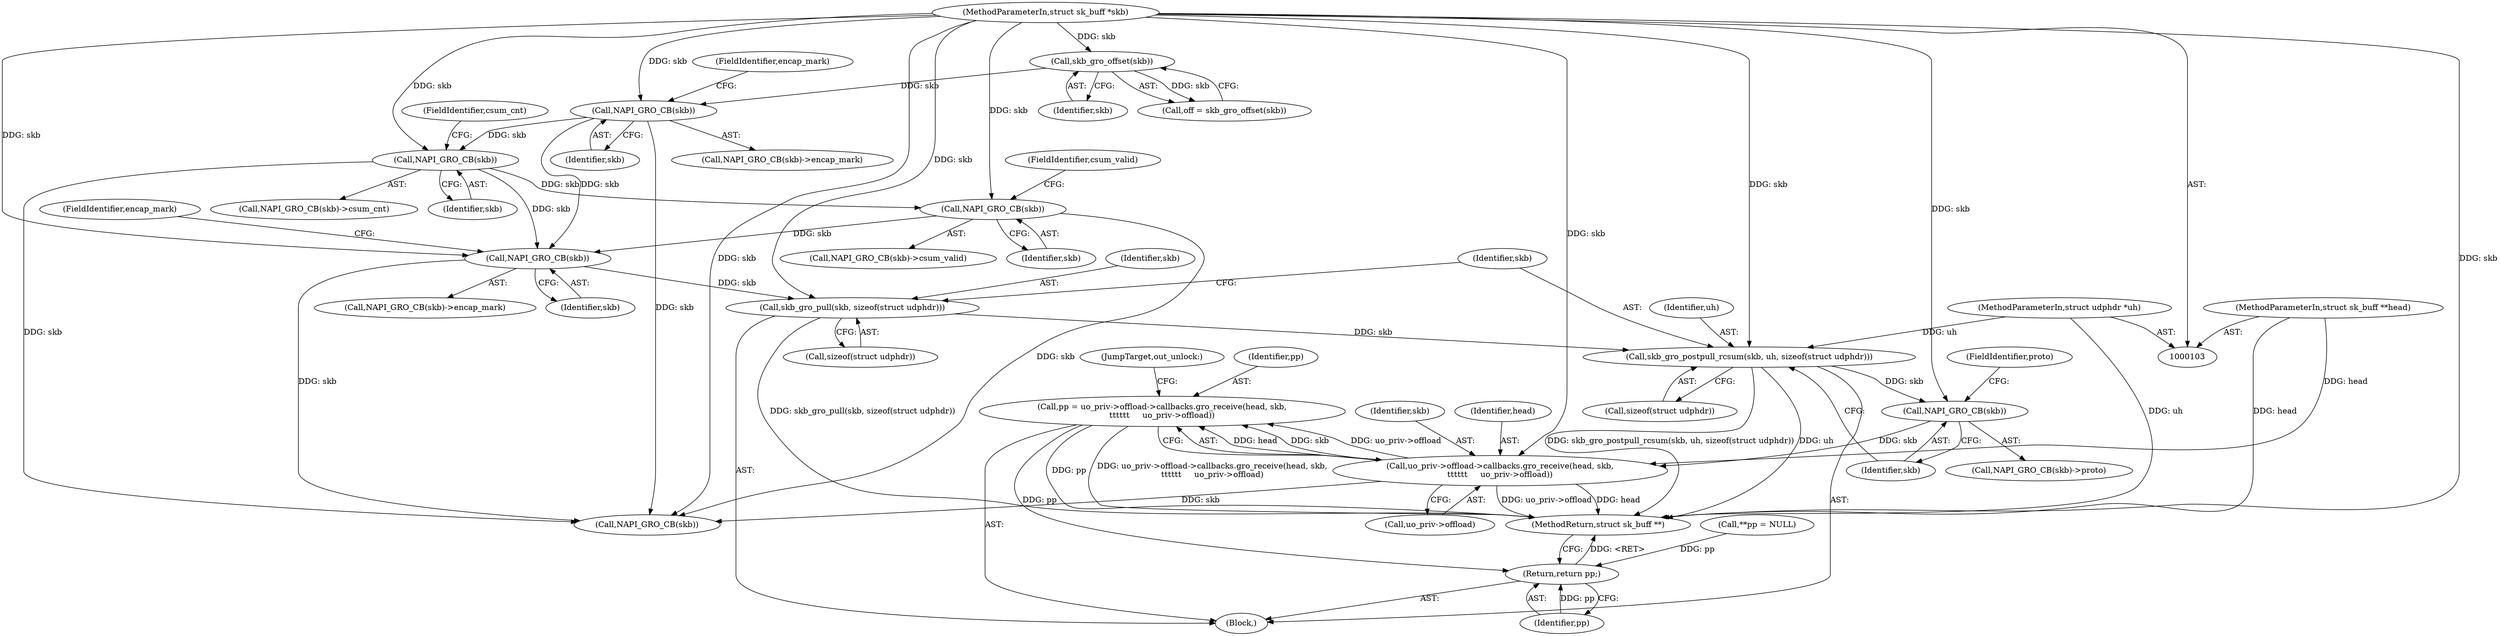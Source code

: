 digraph "0_linux_fac8e0f579695a3ecbc4d3cac369139d7f819971_1@pointer" {
"1000287" [label="(Call,pp = uo_priv->offload->callbacks.gro_receive(head, skb,\n\t\t\t\t\t\t     uo_priv->offload))"];
"1000289" [label="(Call,uo_priv->offload->callbacks.gro_receive(head, skb,\n\t\t\t\t\t\t     uo_priv->offload))"];
"1000104" [label="(MethodParameterIn,struct sk_buff **head)"];
"1000279" [label="(Call,NAPI_GRO_CB(skb))"];
"1000272" [label="(Call,skb_gro_postpull_rcsum(skb, uh, sizeof(struct udphdr)))"];
"1000268" [label="(Call,skb_gro_pull(skb, sizeof(struct udphdr)))"];
"1000151" [label="(Call,NAPI_GRO_CB(skb))"];
"1000139" [label="(Call,NAPI_GRO_CB(skb))"];
"1000127" [label="(Call,NAPI_GRO_CB(skb))"];
"1000118" [label="(Call,skb_gro_offset(skb))"];
"1000105" [label="(MethodParameterIn,struct sk_buff *skb)"];
"1000145" [label="(Call,NAPI_GRO_CB(skb))"];
"1000106" [label="(MethodParameterIn,struct udphdr *uh)"];
"1000304" [label="(Return,return pp;)"];
"1000150" [label="(Call,NAPI_GRO_CB(skb)->encap_mark)"];
"1000288" [label="(Identifier,pp)"];
"1000289" [label="(Call,uo_priv->offload->callbacks.gro_receive(head, skb,\n\t\t\t\t\t\t     uo_priv->offload))"];
"1000141" [label="(FieldIdentifier,csum_cnt)"];
"1000305" [label="(Identifier,pp)"];
"1000151" [label="(Call,NAPI_GRO_CB(skb))"];
"1000126" [label="(Call,NAPI_GRO_CB(skb)->encap_mark)"];
"1000147" [label="(FieldIdentifier,csum_valid)"];
"1000153" [label="(FieldIdentifier,encap_mark)"];
"1000146" [label="(Identifier,skb)"];
"1000291" [label="(Identifier,skb)"];
"1000273" [label="(Identifier,skb)"];
"1000268" [label="(Call,skb_gro_pull(skb, sizeof(struct udphdr)))"];
"1000287" [label="(Call,pp = uo_priv->offload->callbacks.gro_receive(head, skb,\n\t\t\t\t\t\t     uo_priv->offload))"];
"1000295" [label="(JumpTarget,out_unlock:)"];
"1000129" [label="(FieldIdentifier,encap_mark)"];
"1000306" [label="(MethodReturn,struct sk_buff **)"];
"1000152" [label="(Identifier,skb)"];
"1000127" [label="(Call,NAPI_GRO_CB(skb))"];
"1000118" [label="(Call,skb_gro_offset(skb))"];
"1000269" [label="(Identifier,skb)"];
"1000119" [label="(Identifier,skb)"];
"1000300" [label="(Call,NAPI_GRO_CB(skb))"];
"1000304" [label="(Return,return pp;)"];
"1000292" [label="(Call,uo_priv->offload)"];
"1000105" [label="(MethodParameterIn,struct sk_buff *skb)"];
"1000139" [label="(Call,NAPI_GRO_CB(skb))"];
"1000275" [label="(Call,sizeof(struct udphdr))"];
"1000270" [label="(Call,sizeof(struct udphdr))"];
"1000272" [label="(Call,skb_gro_postpull_rcsum(skb, uh, sizeof(struct udphdr)))"];
"1000107" [label="(Block,)"];
"1000104" [label="(MethodParameterIn,struct sk_buff **head)"];
"1000278" [label="(Call,NAPI_GRO_CB(skb)->proto)"];
"1000106" [label="(MethodParameterIn,struct udphdr *uh)"];
"1000128" [label="(Identifier,skb)"];
"1000116" [label="(Call,off = skb_gro_offset(skb))"];
"1000138" [label="(Call,NAPI_GRO_CB(skb)->csum_cnt)"];
"1000279" [label="(Call,NAPI_GRO_CB(skb))"];
"1000111" [label="(Call,**pp = NULL)"];
"1000145" [label="(Call,NAPI_GRO_CB(skb))"];
"1000140" [label="(Identifier,skb)"];
"1000280" [label="(Identifier,skb)"];
"1000281" [label="(FieldIdentifier,proto)"];
"1000290" [label="(Identifier,head)"];
"1000274" [label="(Identifier,uh)"];
"1000144" [label="(Call,NAPI_GRO_CB(skb)->csum_valid)"];
"1000287" -> "1000107"  [label="AST: "];
"1000287" -> "1000289"  [label="CFG: "];
"1000288" -> "1000287"  [label="AST: "];
"1000289" -> "1000287"  [label="AST: "];
"1000295" -> "1000287"  [label="CFG: "];
"1000287" -> "1000306"  [label="DDG: uo_priv->offload->callbacks.gro_receive(head, skb,\n\t\t\t\t\t\t     uo_priv->offload)"];
"1000287" -> "1000306"  [label="DDG: pp"];
"1000289" -> "1000287"  [label="DDG: head"];
"1000289" -> "1000287"  [label="DDG: skb"];
"1000289" -> "1000287"  [label="DDG: uo_priv->offload"];
"1000287" -> "1000304"  [label="DDG: pp"];
"1000289" -> "1000292"  [label="CFG: "];
"1000290" -> "1000289"  [label="AST: "];
"1000291" -> "1000289"  [label="AST: "];
"1000292" -> "1000289"  [label="AST: "];
"1000289" -> "1000306"  [label="DDG: uo_priv->offload"];
"1000289" -> "1000306"  [label="DDG: head"];
"1000104" -> "1000289"  [label="DDG: head"];
"1000279" -> "1000289"  [label="DDG: skb"];
"1000105" -> "1000289"  [label="DDG: skb"];
"1000289" -> "1000300"  [label="DDG: skb"];
"1000104" -> "1000103"  [label="AST: "];
"1000104" -> "1000306"  [label="DDG: head"];
"1000279" -> "1000278"  [label="AST: "];
"1000279" -> "1000280"  [label="CFG: "];
"1000280" -> "1000279"  [label="AST: "];
"1000281" -> "1000279"  [label="CFG: "];
"1000272" -> "1000279"  [label="DDG: skb"];
"1000105" -> "1000279"  [label="DDG: skb"];
"1000272" -> "1000107"  [label="AST: "];
"1000272" -> "1000275"  [label="CFG: "];
"1000273" -> "1000272"  [label="AST: "];
"1000274" -> "1000272"  [label="AST: "];
"1000275" -> "1000272"  [label="AST: "];
"1000280" -> "1000272"  [label="CFG: "];
"1000272" -> "1000306"  [label="DDG: uh"];
"1000272" -> "1000306"  [label="DDG: skb_gro_postpull_rcsum(skb, uh, sizeof(struct udphdr))"];
"1000268" -> "1000272"  [label="DDG: skb"];
"1000105" -> "1000272"  [label="DDG: skb"];
"1000106" -> "1000272"  [label="DDG: uh"];
"1000268" -> "1000107"  [label="AST: "];
"1000268" -> "1000270"  [label="CFG: "];
"1000269" -> "1000268"  [label="AST: "];
"1000270" -> "1000268"  [label="AST: "];
"1000273" -> "1000268"  [label="CFG: "];
"1000268" -> "1000306"  [label="DDG: skb_gro_pull(skb, sizeof(struct udphdr))"];
"1000151" -> "1000268"  [label="DDG: skb"];
"1000105" -> "1000268"  [label="DDG: skb"];
"1000151" -> "1000150"  [label="AST: "];
"1000151" -> "1000152"  [label="CFG: "];
"1000152" -> "1000151"  [label="AST: "];
"1000153" -> "1000151"  [label="CFG: "];
"1000139" -> "1000151"  [label="DDG: skb"];
"1000127" -> "1000151"  [label="DDG: skb"];
"1000145" -> "1000151"  [label="DDG: skb"];
"1000105" -> "1000151"  [label="DDG: skb"];
"1000151" -> "1000300"  [label="DDG: skb"];
"1000139" -> "1000138"  [label="AST: "];
"1000139" -> "1000140"  [label="CFG: "];
"1000140" -> "1000139"  [label="AST: "];
"1000141" -> "1000139"  [label="CFG: "];
"1000127" -> "1000139"  [label="DDG: skb"];
"1000105" -> "1000139"  [label="DDG: skb"];
"1000139" -> "1000145"  [label="DDG: skb"];
"1000139" -> "1000300"  [label="DDG: skb"];
"1000127" -> "1000126"  [label="AST: "];
"1000127" -> "1000128"  [label="CFG: "];
"1000128" -> "1000127"  [label="AST: "];
"1000129" -> "1000127"  [label="CFG: "];
"1000118" -> "1000127"  [label="DDG: skb"];
"1000105" -> "1000127"  [label="DDG: skb"];
"1000127" -> "1000300"  [label="DDG: skb"];
"1000118" -> "1000116"  [label="AST: "];
"1000118" -> "1000119"  [label="CFG: "];
"1000119" -> "1000118"  [label="AST: "];
"1000116" -> "1000118"  [label="CFG: "];
"1000118" -> "1000116"  [label="DDG: skb"];
"1000105" -> "1000118"  [label="DDG: skb"];
"1000105" -> "1000103"  [label="AST: "];
"1000105" -> "1000306"  [label="DDG: skb"];
"1000105" -> "1000145"  [label="DDG: skb"];
"1000105" -> "1000300"  [label="DDG: skb"];
"1000145" -> "1000144"  [label="AST: "];
"1000145" -> "1000146"  [label="CFG: "];
"1000146" -> "1000145"  [label="AST: "];
"1000147" -> "1000145"  [label="CFG: "];
"1000145" -> "1000300"  [label="DDG: skb"];
"1000106" -> "1000103"  [label="AST: "];
"1000106" -> "1000306"  [label="DDG: uh"];
"1000304" -> "1000107"  [label="AST: "];
"1000304" -> "1000305"  [label="CFG: "];
"1000305" -> "1000304"  [label="AST: "];
"1000306" -> "1000304"  [label="CFG: "];
"1000304" -> "1000306"  [label="DDG: <RET>"];
"1000305" -> "1000304"  [label="DDG: pp"];
"1000111" -> "1000304"  [label="DDG: pp"];
}
